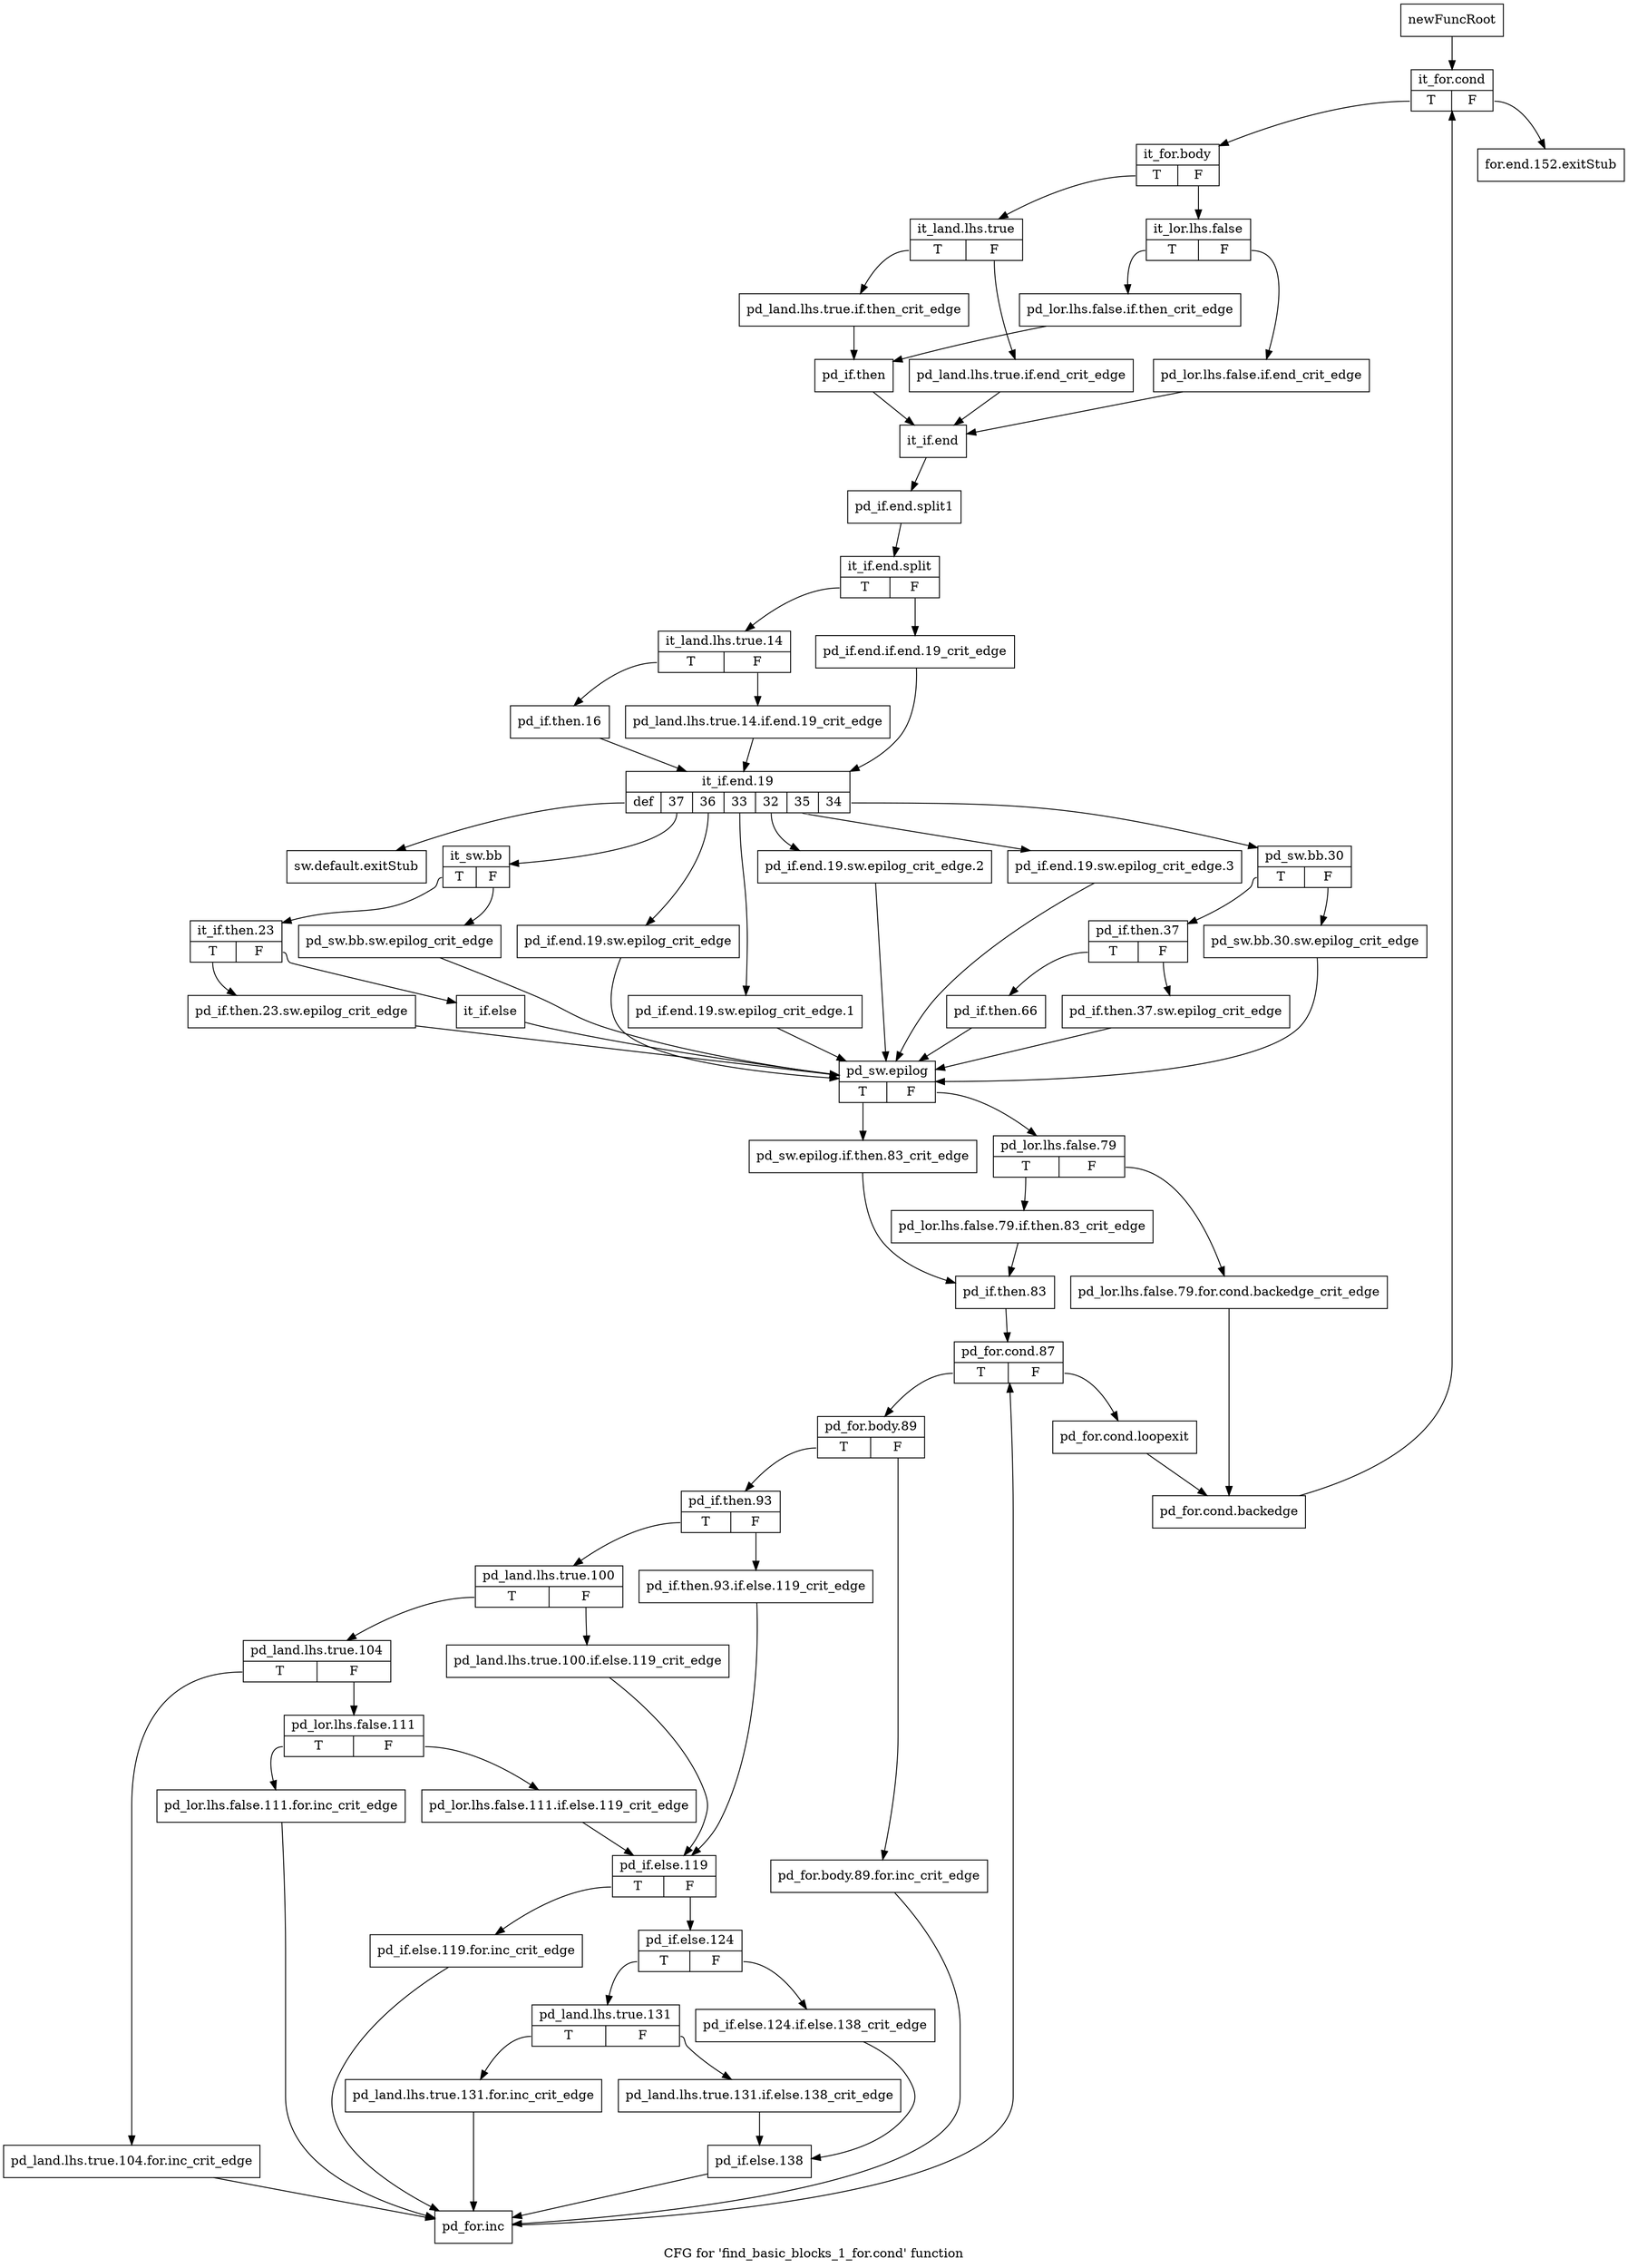 digraph "CFG for 'find_basic_blocks_1_for.cond' function" {
	label="CFG for 'find_basic_blocks_1_for.cond' function";

	Node0x7b27920 [shape=record,label="{newFuncRoot}"];
	Node0x7b27920 -> Node0x7b27a10;
	Node0x7b27970 [shape=record,label="{for.end.152.exitStub}"];
	Node0x7b279c0 [shape=record,label="{sw.default.exitStub}"];
	Node0x7b27a10 [shape=record,label="{it_for.cond|{<s0>T|<s1>F}}"];
	Node0x7b27a10:s0 -> Node0x7b27a60;
	Node0x7b27a10:s1 -> Node0x7b27970;
	Node0x7b27a60 [shape=record,label="{it_for.body|{<s0>T|<s1>F}}"];
	Node0x7b27a60:s0 -> Node0x7b27ba0;
	Node0x7b27a60:s1 -> Node0x7b27ab0;
	Node0x7b27ab0 [shape=record,label="{it_lor.lhs.false|{<s0>T|<s1>F}}"];
	Node0x7b27ab0:s0 -> Node0x7b27b50;
	Node0x7b27ab0:s1 -> Node0x7b27b00;
	Node0x7b27b00 [shape=record,label="{pd_lor.lhs.false.if.end_crit_edge}"];
	Node0x7b27b00 -> Node0x7b27ce0;
	Node0x7b27b50 [shape=record,label="{pd_lor.lhs.false.if.then_crit_edge}"];
	Node0x7b27b50 -> Node0x7b27c90;
	Node0x7b27ba0 [shape=record,label="{it_land.lhs.true|{<s0>T|<s1>F}}"];
	Node0x7b27ba0:s0 -> Node0x7b27c40;
	Node0x7b27ba0:s1 -> Node0x7b27bf0;
	Node0x7b27bf0 [shape=record,label="{pd_land.lhs.true.if.end_crit_edge}"];
	Node0x7b27bf0 -> Node0x7b27ce0;
	Node0x7b27c40 [shape=record,label="{pd_land.lhs.true.if.then_crit_edge}"];
	Node0x7b27c40 -> Node0x7b27c90;
	Node0x7b27c90 [shape=record,label="{pd_if.then}"];
	Node0x7b27c90 -> Node0x7b27ce0;
	Node0x7b27ce0 [shape=record,label="{it_if.end}"];
	Node0x7b27ce0 -> Node0xf1e2820;
	Node0xf1e2820 [shape=record,label="{pd_if.end.split1}"];
	Node0xf1e2820 -> Node0xf1e3ce0;
	Node0xf1e3ce0 [shape=record,label="{it_if.end.split|{<s0>T|<s1>F}}"];
	Node0xf1e3ce0:s0 -> Node0x7b27d80;
	Node0xf1e3ce0:s1 -> Node0x7b27d30;
	Node0x7b27d30 [shape=record,label="{pd_if.end.if.end.19_crit_edge}"];
	Node0x7b27d30 -> Node0x7b27e70;
	Node0x7b27d80 [shape=record,label="{it_land.lhs.true.14|{<s0>T|<s1>F}}"];
	Node0x7b27d80:s0 -> Node0x7b27e20;
	Node0x7b27d80:s1 -> Node0x7b27dd0;
	Node0x7b27dd0 [shape=record,label="{pd_land.lhs.true.14.if.end.19_crit_edge}"];
	Node0x7b27dd0 -> Node0x7b27e70;
	Node0x7b27e20 [shape=record,label="{pd_if.then.16}"];
	Node0x7b27e20 -> Node0x7b27e70;
	Node0x7b27e70 [shape=record,label="{it_if.end.19|{<s0>def|<s1>37|<s2>36|<s3>33|<s4>32|<s5>35|<s6>34}}"];
	Node0x7b27e70:s0 -> Node0x7b279c0;
	Node0x7b27e70:s1 -> Node0x7b28190;
	Node0x7b27e70:s2 -> Node0x7b28140;
	Node0x7b27e70:s3 -> Node0x7b280f0;
	Node0x7b27e70:s4 -> Node0x7b280a0;
	Node0x7b27e70:s5 -> Node0x7b28050;
	Node0x7b27e70:s6 -> Node0x7b27ec0;
	Node0x7b27ec0 [shape=record,label="{pd_sw.bb.30|{<s0>T|<s1>F}}"];
	Node0x7b27ec0:s0 -> Node0x7b27f60;
	Node0x7b27ec0:s1 -> Node0x7b27f10;
	Node0x7b27f10 [shape=record,label="{pd_sw.bb.30.sw.epilog_crit_edge}"];
	Node0x7b27f10 -> Node0x7b28320;
	Node0x7b27f60 [shape=record,label="{pd_if.then.37|{<s0>T|<s1>F}}"];
	Node0x7b27f60:s0 -> Node0x7b28000;
	Node0x7b27f60:s1 -> Node0x7b27fb0;
	Node0x7b27fb0 [shape=record,label="{pd_if.then.37.sw.epilog_crit_edge}"];
	Node0x7b27fb0 -> Node0x7b28320;
	Node0x7b28000 [shape=record,label="{pd_if.then.66}"];
	Node0x7b28000 -> Node0x7b28320;
	Node0x7b28050 [shape=record,label="{pd_if.end.19.sw.epilog_crit_edge.3}"];
	Node0x7b28050 -> Node0x7b28320;
	Node0x7b280a0 [shape=record,label="{pd_if.end.19.sw.epilog_crit_edge.2}"];
	Node0x7b280a0 -> Node0x7b28320;
	Node0x7b280f0 [shape=record,label="{pd_if.end.19.sw.epilog_crit_edge.1}"];
	Node0x7b280f0 -> Node0x7b28320;
	Node0x7b28140 [shape=record,label="{pd_if.end.19.sw.epilog_crit_edge}"];
	Node0x7b28140 -> Node0x7b28320;
	Node0x7b28190 [shape=record,label="{it_sw.bb|{<s0>T|<s1>F}}"];
	Node0x7b28190:s0 -> Node0x7b28230;
	Node0x7b28190:s1 -> Node0x7b281e0;
	Node0x7b281e0 [shape=record,label="{pd_sw.bb.sw.epilog_crit_edge}"];
	Node0x7b281e0 -> Node0x7b28320;
	Node0x7b28230 [shape=record,label="{it_if.then.23|{<s0>T|<s1>F}}"];
	Node0x7b28230:s0 -> Node0x7b282d0;
	Node0x7b28230:s1 -> Node0x7b28280;
	Node0x7b28280 [shape=record,label="{it_if.else}"];
	Node0x7b28280 -> Node0x7b28320;
	Node0x7b282d0 [shape=record,label="{pd_if.then.23.sw.epilog_crit_edge}"];
	Node0x7b282d0 -> Node0x7b28320;
	Node0x7b28320 [shape=record,label="{pd_sw.epilog|{<s0>T|<s1>F}}"];
	Node0x7b28320:s0 -> Node0x7b28460;
	Node0x7b28320:s1 -> Node0x7b28370;
	Node0x7b28370 [shape=record,label="{pd_lor.lhs.false.79|{<s0>T|<s1>F}}"];
	Node0x7b28370:s0 -> Node0x7b28410;
	Node0x7b28370:s1 -> Node0x7b283c0;
	Node0x7b283c0 [shape=record,label="{pd_lor.lhs.false.79.for.cond.backedge_crit_edge}"];
	Node0x7b283c0 -> Node0x7b285a0;
	Node0x7b28410 [shape=record,label="{pd_lor.lhs.false.79.if.then.83_crit_edge}"];
	Node0x7b28410 -> Node0x7b284b0;
	Node0x7b28460 [shape=record,label="{pd_sw.epilog.if.then.83_crit_edge}"];
	Node0x7b28460 -> Node0x7b284b0;
	Node0x7b284b0 [shape=record,label="{pd_if.then.83}"];
	Node0x7b284b0 -> Node0x7b28500;
	Node0x7b28500 [shape=record,label="{pd_for.cond.87|{<s0>T|<s1>F}}"];
	Node0x7b28500:s0 -> Node0x7b285f0;
	Node0x7b28500:s1 -> Node0x7b28550;
	Node0x7b28550 [shape=record,label="{pd_for.cond.loopexit}"];
	Node0x7b28550 -> Node0x7b285a0;
	Node0x7b285a0 [shape=record,label="{pd_for.cond.backedge}"];
	Node0x7b285a0 -> Node0x7b27a10;
	Node0x7b285f0 [shape=record,label="{pd_for.body.89|{<s0>T|<s1>F}}"];
	Node0x7b285f0:s0 -> Node0x7b28690;
	Node0x7b285f0:s1 -> Node0x7b28640;
	Node0x7b28640 [shape=record,label="{pd_for.body.89.for.inc_crit_edge}"];
	Node0x7b28640 -> Node0x7b28be0;
	Node0x7b28690 [shape=record,label="{pd_if.then.93|{<s0>T|<s1>F}}"];
	Node0x7b28690:s0 -> Node0x7b28730;
	Node0x7b28690:s1 -> Node0x7b286e0;
	Node0x7b286e0 [shape=record,label="{pd_if.then.93.if.else.119_crit_edge}"];
	Node0x7b286e0 -> Node0x7b288c0;
	Node0x7b28730 [shape=record,label="{pd_land.lhs.true.100|{<s0>T|<s1>F}}"];
	Node0x7b28730:s0 -> Node0x7b287d0;
	Node0x7b28730:s1 -> Node0x7b28780;
	Node0x7b28780 [shape=record,label="{pd_land.lhs.true.100.if.else.119_crit_edge}"];
	Node0x7b28780 -> Node0x7b288c0;
	Node0x7b287d0 [shape=record,label="{pd_land.lhs.true.104|{<s0>T|<s1>F}}"];
	Node0x7b287d0:s0 -> Node0x7b28b90;
	Node0x7b287d0:s1 -> Node0x7b28820;
	Node0x7b28820 [shape=record,label="{pd_lor.lhs.false.111|{<s0>T|<s1>F}}"];
	Node0x7b28820:s0 -> Node0x7b28b40;
	Node0x7b28820:s1 -> Node0x7b28870;
	Node0x7b28870 [shape=record,label="{pd_lor.lhs.false.111.if.else.119_crit_edge}"];
	Node0x7b28870 -> Node0x7b288c0;
	Node0x7b288c0 [shape=record,label="{pd_if.else.119|{<s0>T|<s1>F}}"];
	Node0x7b288c0:s0 -> Node0x7b28af0;
	Node0x7b288c0:s1 -> Node0x7b28910;
	Node0x7b28910 [shape=record,label="{pd_if.else.124|{<s0>T|<s1>F}}"];
	Node0x7b28910:s0 -> Node0x7b289b0;
	Node0x7b28910:s1 -> Node0x7b28960;
	Node0x7b28960 [shape=record,label="{pd_if.else.124.if.else.138_crit_edge}"];
	Node0x7b28960 -> Node0x7b28a50;
	Node0x7b289b0 [shape=record,label="{pd_land.lhs.true.131|{<s0>T|<s1>F}}"];
	Node0x7b289b0:s0 -> Node0x7b28aa0;
	Node0x7b289b0:s1 -> Node0x7b28a00;
	Node0x7b28a00 [shape=record,label="{pd_land.lhs.true.131.if.else.138_crit_edge}"];
	Node0x7b28a00 -> Node0x7b28a50;
	Node0x7b28a50 [shape=record,label="{pd_if.else.138}"];
	Node0x7b28a50 -> Node0x7b28be0;
	Node0x7b28aa0 [shape=record,label="{pd_land.lhs.true.131.for.inc_crit_edge}"];
	Node0x7b28aa0 -> Node0x7b28be0;
	Node0x7b28af0 [shape=record,label="{pd_if.else.119.for.inc_crit_edge}"];
	Node0x7b28af0 -> Node0x7b28be0;
	Node0x7b28b40 [shape=record,label="{pd_lor.lhs.false.111.for.inc_crit_edge}"];
	Node0x7b28b40 -> Node0x7b28be0;
	Node0x7b28b90 [shape=record,label="{pd_land.lhs.true.104.for.inc_crit_edge}"];
	Node0x7b28b90 -> Node0x7b28be0;
	Node0x7b28be0 [shape=record,label="{pd_for.inc}"];
	Node0x7b28be0 -> Node0x7b28500;
}
